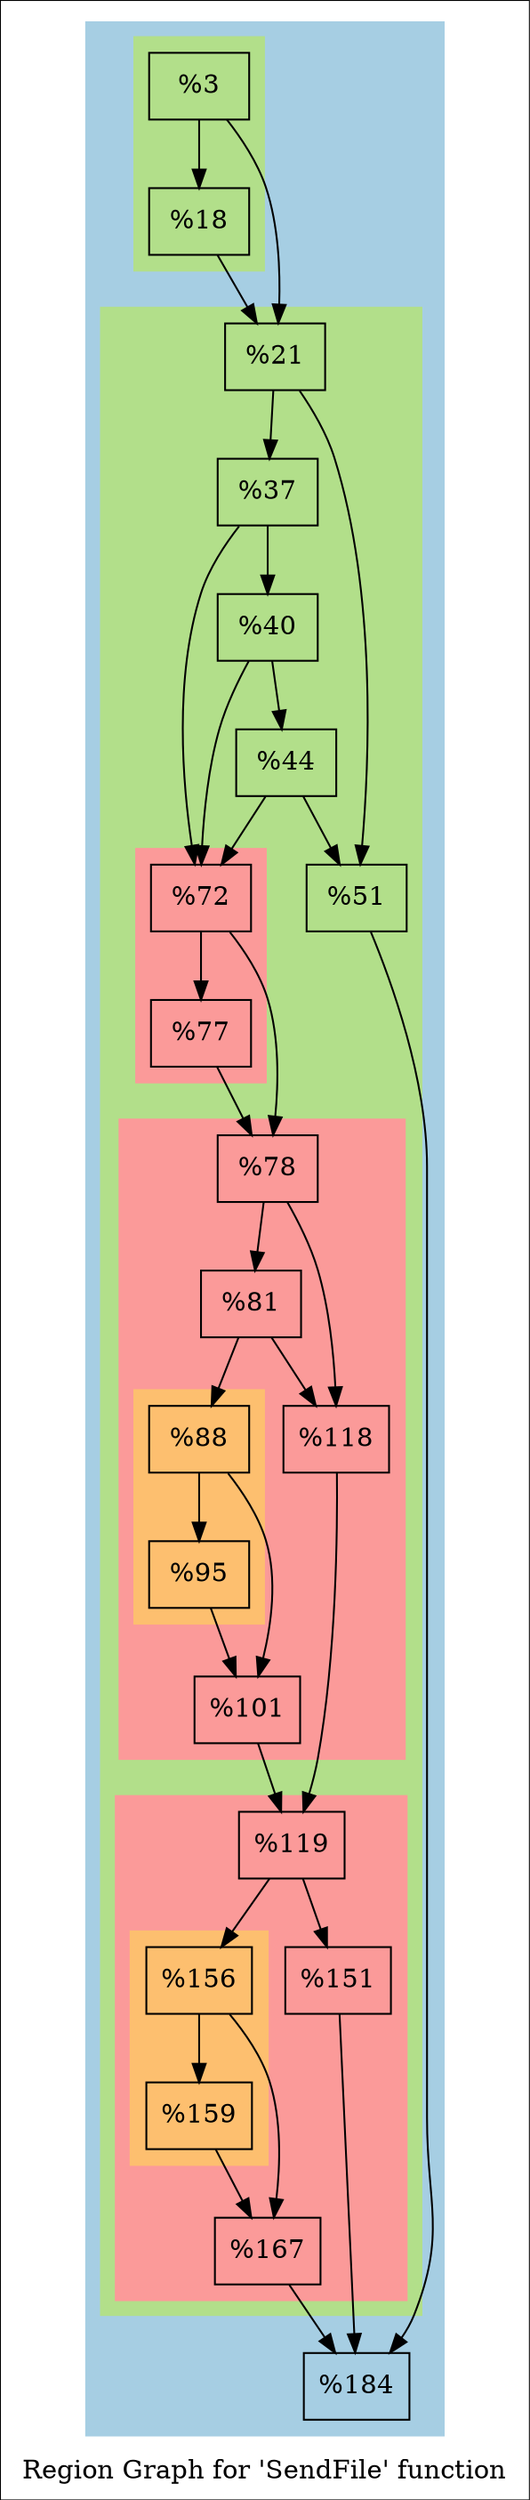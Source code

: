digraph "Region Graph for 'SendFile' function" {
	label="Region Graph for 'SendFile' function";

	Node0xd5ebc0 [shape=record,label="{%3}"];
	Node0xd5ebc0 -> Node0xd54210;
	Node0xd5ebc0 -> Node0xccad00;
	Node0xd54210 [shape=record,label="{%18}"];
	Node0xd54210 -> Node0xccad00;
	Node0xccad00 [shape=record,label="{%21}"];
	Node0xccad00 -> Node0xd7ef70;
	Node0xccad00 -> Node0xd71f50;
	Node0xd7ef70 [shape=record,label="{%51}"];
	Node0xd7ef70 -> Node0xd29670;
	Node0xd29670 [shape=record,label="{%184}"];
	Node0xd71f50 [shape=record,label="{%37}"];
	Node0xd71f50 -> Node0xd755c0;
	Node0xd71f50 -> Node0xd5e720;
	Node0xd755c0 [shape=record,label="{%40}"];
	Node0xd755c0 -> Node0xd5b220;
	Node0xd755c0 -> Node0xd5e720;
	Node0xd5b220 [shape=record,label="{%44}"];
	Node0xd5b220 -> Node0xd7ef70;
	Node0xd5b220 -> Node0xd5e720;
	Node0xd5e720 [shape=record,label="{%72}"];
	Node0xd5e720 -> Node0xd65870;
	Node0xd5e720 -> Node0xd5cf70;
	Node0xd65870 [shape=record,label="{%77}"];
	Node0xd65870 -> Node0xd5cf70;
	Node0xd5cf70 [shape=record,label="{%78}"];
	Node0xd5cf70 -> Node0xd008e0;
	Node0xd5cf70 -> Node0xd5f920;
	Node0xd008e0 [shape=record,label="{%81}"];
	Node0xd008e0 -> Node0xd5a600;
	Node0xd008e0 -> Node0xd5f920;
	Node0xd5a600 [shape=record,label="{%88}"];
	Node0xd5a600 -> Node0xd00790;
	Node0xd5a600 -> Node0xd61250;
	Node0xd00790 [shape=record,label="{%95}"];
	Node0xd00790 -> Node0xd61250;
	Node0xd61250 [shape=record,label="{%101}"];
	Node0xd61250 -> Node0xd2fa60;
	Node0xd2fa60 [shape=record,label="{%119}"];
	Node0xd2fa60 -> Node0xd8c140;
	Node0xd2fa60 -> Node0xd62a10;
	Node0xd8c140 [shape=record,label="{%151}"];
	Node0xd8c140 -> Node0xd29670;
	Node0xd62a10 [shape=record,label="{%156}"];
	Node0xd62a10 -> Node0xccbcb0;
	Node0xd62a10 -> Node0xced9e0;
	Node0xccbcb0 [shape=record,label="{%159}"];
	Node0xccbcb0 -> Node0xced9e0;
	Node0xced9e0 [shape=record,label="{%167}"];
	Node0xced9e0 -> Node0xd29670;
	Node0xd5f920 [shape=record,label="{%118}"];
	Node0xd5f920 -> Node0xd2fa60;
	colorscheme = "paired12"
        subgraph cluster_0xc59df0 {
          label = "";
          style = filled;
          color = 1
          subgraph cluster_0xd15380 {
            label = "";
            style = filled;
            color = 3
            Node0xd5ebc0;
            Node0xd54210;
          }
          subgraph cluster_0xc576b0 {
            label = "";
            style = filled;
            color = 3
            subgraph cluster_0xc57630 {
              label = "";
              style = filled;
              color = 5
              Node0xd5e720;
              Node0xd65870;
            }
            subgraph cluster_0xc575b0 {
              label = "";
              style = filled;
              color = 5
              subgraph cluster_0xdc3980 {
                label = "";
                style = filled;
                color = 7
                Node0xd5a600;
                Node0xd00790;
              }
              Node0xd5cf70;
              Node0xd008e0;
              Node0xd61250;
              Node0xd5f920;
            }
            subgraph cluster_0xc57530 {
              label = "";
              style = filled;
              color = 5
              subgraph cluster_0xc7c2c0 {
                label = "";
                style = filled;
                color = 7
                Node0xd62a10;
                Node0xccbcb0;
              }
              Node0xd2fa60;
              Node0xd8c140;
              Node0xced9e0;
            }
            Node0xccad00;
            Node0xd7ef70;
            Node0xd71f50;
            Node0xd755c0;
            Node0xd5b220;
          }
          Node0xd29670;
        }
}
